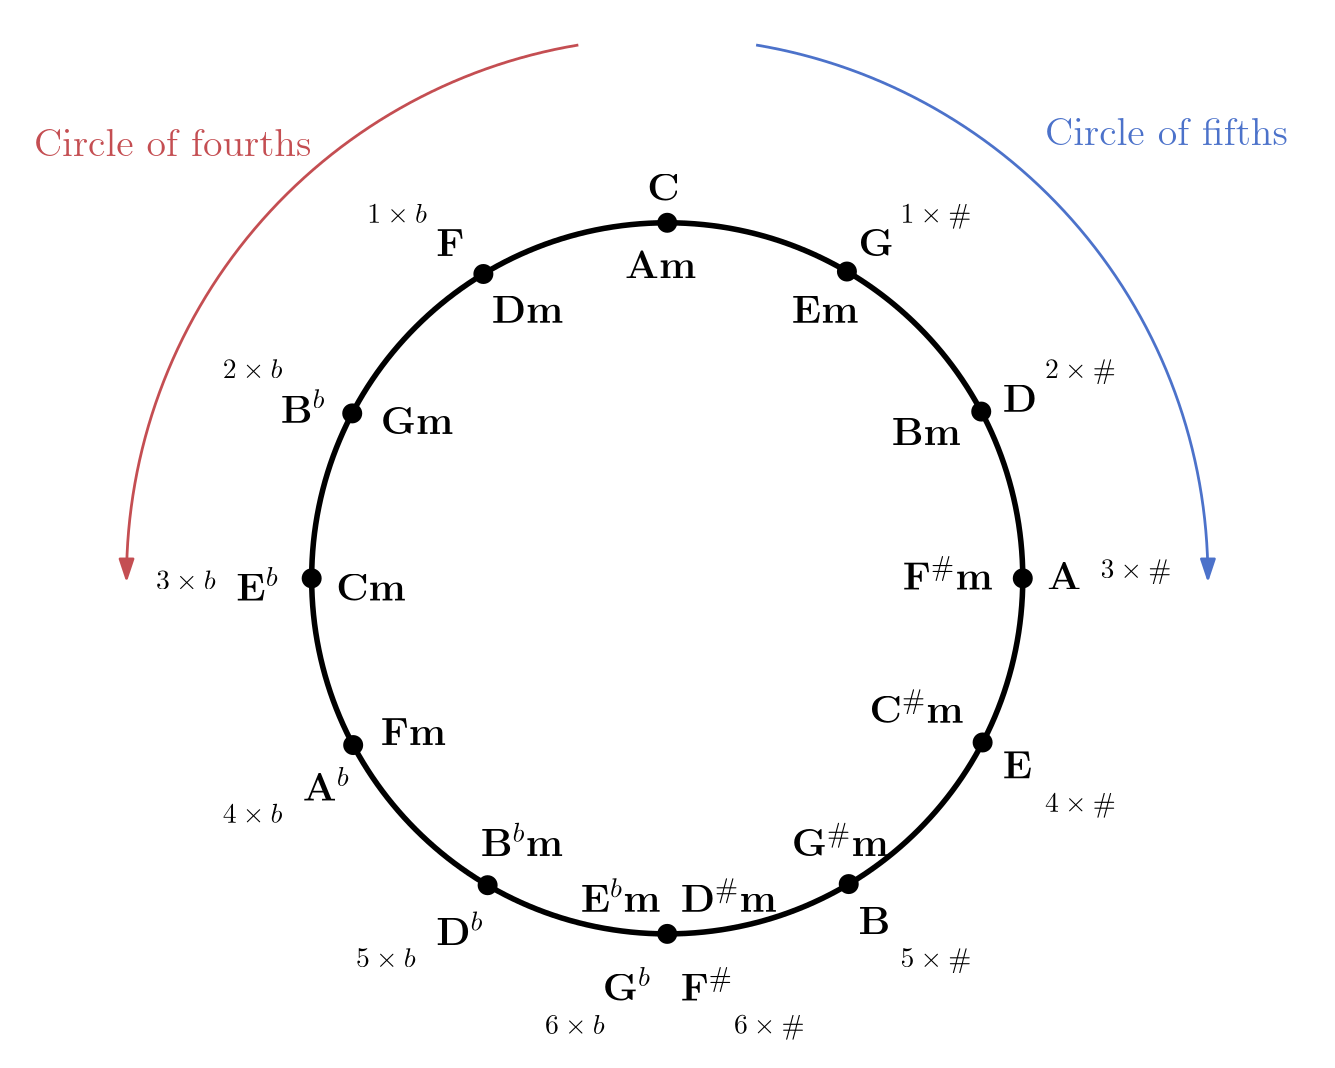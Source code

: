 <?xml version="1.0"?>
<!DOCTYPE ipe SYSTEM "ipe.dtd">
<ipe version="70218" creator="Ipe 7.2.24">
<info created="D:20230213003753" modified="D:20230702001739"/>
<ipestyle name="basic">
<symbol name="arrow/arc(spx)">
<path stroke="sym-stroke" fill="sym-stroke" pen="sym-pen">
0 0 m
-1 0.333 l
-1 -0.333 l
h
</path>
</symbol>
<symbol name="arrow/farc(spx)">
<path stroke="sym-stroke" fill="white" pen="sym-pen">
0 0 m
-1 0.333 l
-1 -0.333 l
h
</path>
</symbol>
<symbol name="arrow/ptarc(spx)">
<path stroke="sym-stroke" fill="sym-stroke" pen="sym-pen">
0 0 m
-1 0.333 l
-0.8 0 l
-1 -0.333 l
h
</path>
</symbol>
<symbol name="arrow/fptarc(spx)">
<path stroke="sym-stroke" fill="white" pen="sym-pen">
0 0 m
-1 0.333 l
-0.8 0 l
-1 -0.333 l
h
</path>
</symbol>
<symbol name="mark/circle(sx)" transformations="translations">
<path fill="sym-stroke">
0.6 0 0 0.6 0 0 e
0.4 0 0 0.4 0 0 e
</path>
</symbol>
<symbol name="mark/disk(sx)" transformations="translations">
<path fill="sym-stroke">
0.6 0 0 0.6 0 0 e
</path>
</symbol>
<symbol name="mark/fdisk(sfx)" transformations="translations">
<group>
<path fill="sym-fill">
0.5 0 0 0.5 0 0 e
</path>
<path fill="sym-stroke" fillrule="eofill">
0.6 0 0 0.6 0 0 e
0.4 0 0 0.4 0 0 e
</path>
</group>
</symbol>
<symbol name="mark/box(sx)" transformations="translations">
<path fill="sym-stroke" fillrule="eofill">
-0.6 -0.6 m
0.6 -0.6 l
0.6 0.6 l
-0.6 0.6 l
h
-0.4 -0.4 m
0.4 -0.4 l
0.4 0.4 l
-0.4 0.4 l
h
</path>
</symbol>
<symbol name="mark/square(sx)" transformations="translations">
<path fill="sym-stroke">
-0.6 -0.6 m
0.6 -0.6 l
0.6 0.6 l
-0.6 0.6 l
h
</path>
</symbol>
<symbol name="mark/fsquare(sfx)" transformations="translations">
<group>
<path fill="sym-fill">
-0.5 -0.5 m
0.5 -0.5 l
0.5 0.5 l
-0.5 0.5 l
h
</path>
<path fill="sym-stroke" fillrule="eofill">
-0.6 -0.6 m
0.6 -0.6 l
0.6 0.6 l
-0.6 0.6 l
h
-0.4 -0.4 m
0.4 -0.4 l
0.4 0.4 l
-0.4 0.4 l
h
</path>
</group>
</symbol>
<symbol name="mark/cross(sx)" transformations="translations">
<group>
<path fill="sym-stroke">
-0.43 -0.57 m
0.57 0.43 l
0.43 0.57 l
-0.57 -0.43 l
h
</path>
<path fill="sym-stroke">
-0.43 0.57 m
0.57 -0.43 l
0.43 -0.57 l
-0.57 0.43 l
h
</path>
</group>
</symbol>
<symbol name="arrow/fnormal(spx)">
<path stroke="sym-stroke" fill="white" pen="sym-pen">
0 0 m
-1 0.333 l
-1 -0.333 l
h
</path>
</symbol>
<symbol name="arrow/pointed(spx)">
<path stroke="sym-stroke" fill="sym-stroke" pen="sym-pen">
0 0 m
-1 0.333 l
-0.8 0 l
-1 -0.333 l
h
</path>
</symbol>
<symbol name="arrow/fpointed(spx)">
<path stroke="sym-stroke" fill="white" pen="sym-pen">
0 0 m
-1 0.333 l
-0.8 0 l
-1 -0.333 l
h
</path>
</symbol>
<symbol name="arrow/linear(spx)">
<path stroke="sym-stroke" pen="sym-pen">
-1 0.333 m
0 0 l
-1 -0.333 l
</path>
</symbol>
<symbol name="arrow/fdouble(spx)">
<path stroke="sym-stroke" fill="white" pen="sym-pen">
0 0 m
-1 0.333 l
-1 -0.333 l
h
-1 0 m
-2 0.333 l
-2 -0.333 l
h
</path>
</symbol>
<symbol name="arrow/double(spx)">
<path stroke="sym-stroke" fill="sym-stroke" pen="sym-pen">
0 0 m
-1 0.333 l
-1 -0.333 l
h
-1 0 m
-2 0.333 l
-2 -0.333 l
h
</path>
</symbol>
<anglesize name="22.5 deg" value="22.5"/>
<anglesize name="30 deg" value="30"/>
<anglesize name="45 deg" value="45"/>
<anglesize name="60 deg" value="60"/>
<anglesize name="90 deg" value="90"/>
<arrowsize name="large" value="10"/>
<arrowsize name="small" value="5"/>
<arrowsize name="tiny" value="3"/>
<color name="blue" value="0 0 1"/>
<color name="brown" value="0.647 0.165 0.165"/>
<color name="darkblue" value="0 0 0.545"/>
<color name="darkcyan" value="0 0.545 0.545"/>
<color name="darkgray" value="0.663"/>
<color name="darkgreen" value="0 0.392 0"/>
<color name="darkmagenta" value="0.545 0 0.545"/>
<color name="darkorange" value="1 0.549 0"/>
<color name="darkred" value="0.545 0 0"/>
<color name="gold" value="1 0.843 0"/>
<color name="gray" value="0.745"/>
<color name="green" value="0 1 0"/>
<color name="lightblue" value="0.678 0.847 0.902"/>
<color name="lightcyan" value="0.878 1 1"/>
<color name="lightgray" value="0.827"/>
<color name="lightgreen" value="0.565 0.933 0.565"/>
<color name="lightyellow" value="1 1 0.878"/>
<color name="navy" value="0 0 0.502"/>
<color name="orange" value="1 0.647 0"/>
<color name="pink" value="1 0.753 0.796"/>
<color name="purple" value="0.627 0.125 0.941"/>
<color name="red" value="1 0 0"/>
<color name="sbblue" value="0.298 0.447 0.79"/>
<color name="sbgreen" value="0.333 0.658 0.407"/>
<color name="sborange" value="0.866 0.517 0.321"/>
<color name="sbpurple" value="0.505 0.447 0.698"/>
<color name="sbred" value="0.768 0.305 0.321"/>
<color name="seagreen" value="0.18 0.545 0.341"/>
<color name="turquoise" value="0.251 0.878 0.816"/>
<color name="verydarkgray" value="0.4"/>
<color name="violet" value="0.933 0.51 0.933"/>
<color name="yellow" value="1 1 0"/>
<dashstyle name="dash dot dotted" value="[4 2 1 2 1 2] 0"/>
<dashstyle name="dash dotted" value="[4 2 1 2] 0"/>
<dashstyle name="dashed" value="[4] 0"/>
<dashstyle name="dotted" value="[1 3] 0"/>
<gridsize name="10 pts (~3.5 mm)" value="10"/>
<gridsize name="14 pts (~5 mm)" value="14"/>
<gridsize name="16 pts (~6 mm)" value="16"/>
<gridsize name="20 pts (~7 mm)" value="20"/>
<gridsize name="28 pts (~10 mm)" value="28"/>
<gridsize name="32 pts (~12 mm)" value="32"/>
<gridsize name="4 pts" value="4"/>
<gridsize name="56 pts (~20 mm)" value="56"/>
<gridsize name="8 pts (~3 mm)" value="8"/>
<opacity name="10%" value="0.1"/>
<opacity name="30%" value="0.3"/>
<opacity name="50%" value="0.5"/>
<opacity name="75%" value="0.75"/>
<pen name="fat" value="1.2"/>
<pen name="heavier" value="0.8"/>
<pen name="ultrafat" value="2"/>
<symbolsize name="large" value="5"/>
<symbolsize name="small" value="2"/>
<symbolsize name="tiny" value="1.1"/>
<textsize name="Huge" value="\Huge"/>
<textsize name="LARGE" value="\LARGE"/>
<textsize name="Large" value="\Large"/>
<textsize name="footnote" value="\footnotesize"/>
<textsize name="huge" value="\huge"/>
<textsize name="large" value="\large"/>
<textsize name="small" value="\small"/>
<textsize name="tiny" value="\tiny"/>
<textstyle name="center" begin="\begin{center}" end="\end{center}"/>
<textstyle name="item" begin="\begin{itemize}\item{}" end="\end{itemize}"/>
<textstyle name="itemize" begin="\begin{itemize}" end="\end{itemize}"/>
<tiling name="falling" angle="-60" step="4" width="1"/>
<tiling name="rising" angle="30" step="4" width="1"/>
</ipestyle>
<page>
<layer name="alpha"/>
<view layers="alpha" active="alpha"/>
<path layer="alpha" fill="white">
32 800 m
32 416 l
512 416 l
512 800 l
h
</path>
<path matrix="1 0 0 1 16 -96" stroke="black" pen="2">
128 0 0 128 256 688 e
</path>
<use matrix="1 0 0 1 0 -48" name="mark/disk(sx)" pos="272 768" size="6" stroke="black"/>
<use matrix="1 0 0 1 0 -48" name="mark/disk(sx)" pos="272 512" size="6" stroke="black"/>
<use matrix="1 0 0 1 0 -48" name="mark/disk(sx)" pos="337.344 529.935" size="6" stroke="black"/>
<use matrix="1 0 0 1 0 -48" name="mark/disk(sx)" pos="385.545 580.911" size="6" stroke="black"/>
<use matrix="1 0 0 1 0 -48" name="mark/disk(sx)" pos="400 640" size="6" stroke="black"/>
<use matrix="1 0 0 1 0 -48" name="mark/disk(sx)" pos="385.049 700.033" size="6" stroke="black"/>
<use matrix="1 0 0 1 0 -48" name="mark/disk(sx)" pos="336.692 750.449" size="6" stroke="black"/>
<use matrix="1 0 0 1 0 -48" name="mark/disk(sx)" pos="205.815 749.56" size="6" stroke="black"/>
<use matrix="1 0 0 1 0 -48" name="mark/disk(sx)" pos="158.605 699.377" size="6" stroke="black"/>
<use matrix="1 0 0 1 0 -48" name="mark/disk(sx)" pos="158.945 579.979" size="6" stroke="black"/>
<use matrix="1 0 0 1 0 -48" name="mark/disk(sx)" pos="207.344 529.53" size="6" stroke="black"/>
<use matrix="1 0 0 1 0 -48" name="mark/disk(sx)" pos="144 640" size="6" stroke="black"/>
<text matrix="1 0 0 1 -7.16733 -60" transformations="translations" pos="272 788" stroke="black" type="label" width="11.656" height="9.843" depth="0" valign="baseline" size="14">\textbf{C}</text>
<text matrix="1 0 0 1 -15.1673 -88" transformations="translations" pos="272 788" stroke="black" type="label" width="25.637" height="9.843" depth="0" valign="baseline" size="14">\textbf{Am}</text>
<text matrix="1 0 0 1 68.8327 -80" transformations="translations" pos="272 788" stroke="black" type="label" width="12.686" height="9.843" depth="0" valign="baseline" size="14">\textbf{G}</text>
<text matrix="1 0 0 1 44.8327 -104" transformations="translations" pos="272 788" stroke="black" type="label" width="24.043" height="9.843" depth="0" valign="baseline" size="14">\textbf{Em}</text>
<text matrix="1 0 0 1 120.833 -136" transformations="translations" pos="272 788" stroke="black" type="label" width="12.37" height="9.843" depth="0" valign="baseline" size="14">\textbf{D}</text>
<text matrix="1 0 0 1 80.8327 -148" transformations="translations" pos="272 788" stroke="black" type="label" width="24.923" height="9.843" depth="0" valign="baseline" size="14">\textbf{Bm}</text>
<text matrix="1 0 0 1 136.833 -200" transformations="translations" pos="272 788" stroke="black" type="label" width="12.188" height="9.843" depth="0" valign="baseline" size="14">\textbf{A}</text>
<text matrix="1 0 0 1 84.8327 -200" transformations="translations" pos="272 788" stroke="black" type="label" width="32.395" height="12.125" depth="0" valign="baseline" size="14">\textbf{F}$^{\#}$\textbf{m}</text>
<text matrix="1 0 0 1 120.833 -268" transformations="translations" pos="272 788" stroke="black" type="label" width="10.594" height="9.843" depth="0" valign="baseline" size="14">\textbf{E}</text>
<text matrix="1 0 0 1 72.8327 -248" transformations="translations" pos="272 788" stroke="black" type="label" width="33.906" height="12.125" depth="0" valign="baseline" size="14">\textbf{C}$^{\#}$\textbf{m}</text>
<text matrix="1 0 0 1 68.8327 -324" transformations="translations" pos="272 788" stroke="black" type="label" width="11.474" height="9.843" depth="0" valign="baseline" size="14">\textbf{B}</text>
<text matrix="1 0 0 1 44.8327 -296" transformations="translations" pos="272 788" stroke="black" type="label" width="34.936" height="12.125" depth="0" valign="baseline" size="14">\textbf{G}$^{\#}$\textbf{m}</text>
<text matrix="1 0 0 1 -31.1673 -316" transformations="translations" pos="272 788" stroke="black" type="label" width="28.817" height="12.125" depth="0" valign="baseline" size="14">\textbf{E}$^b$\textbf{m}</text>
<text matrix="1 0 0 1 -23.1673 -348" transformations="translations" pos="272 788" stroke="black" type="label" width="17.46" height="12.125" depth="0" valign="baseline" size="14">\textbf{G}$^b$</text>
<text matrix="1 0 0 1 -67.1673 -296" transformations="translations" pos="272 788" stroke="black" type="label" width="29.697" height="12.125" depth="0" valign="baseline" size="14">\textbf{B}$^b$\textbf{m}</text>
<text matrix="1 0 0 1 -83.1673 -328" transformations="translations" pos="272 788" stroke="black" type="label" width="17.144" height="12.125" depth="0" valign="baseline" size="14">\textbf{D}$^b$</text>
<text matrix="1 0 0 1 -103.167 -256" transformations="translations" pos="272 788" stroke="black" type="label" width="23.595" height="9.843" depth="0" valign="baseline" size="14">\textbf{Fm}</text>
<text matrix="1 0 0 1 -131.167 -276" transformations="translations" pos="272 788" stroke="black" type="label" width="16.961" height="12.125" depth="0" valign="baseline" size="14">\textbf{A}$^b$</text>
<text matrix="1 0 0 1 -119.167 -204" transformations="translations" pos="272 788" stroke="black" type="label" width="25.106" height="9.843" depth="0" valign="baseline" size="14">\textbf{Cm}</text>
<text matrix="1 0 0 1 -155.167 -204" transformations="translations" pos="272 788" stroke="black" type="label" width="15.367" height="12.125" depth="0" valign="baseline" size="14">\textbf{E}$^b$</text>
<text matrix="1 0 0 1 -103.167 -144" transformations="translations" pos="272 788" stroke="black" type="label" width="26.135" height="9.843" depth="0" valign="baseline" size="14">\textbf{Gm}</text>
<text matrix="1 0 0 1 -139.167 -140" transformations="translations" pos="272 788" stroke="black" type="label" width="16.247" height="12.125" depth="0" valign="baseline" size="14">\textbf{B}$^b$</text>
<text matrix="1 0 0 1 -83.1673 -80" transformations="translations" pos="272 788" stroke="black" type="label" width="10.145" height="9.843" depth="0" valign="baseline" size="14">\textbf{F}</text>
<text matrix="1 0 0 1 -63.1673 -104" transformations="translations" pos="272 788" stroke="black" type="label" width="25.82" height="9.843" depth="0" valign="baseline" size="14">\textbf{Dm}</text>
<text matrix="1 0 0 1 4.8327 -348" transformations="translations" pos="272 788" stroke="black" type="label" width="18.946" height="12.125" depth="0" valign="baseline" size="14">\textbf{F}$^{\#}$</text>
<text matrix="1 0 0 1 4.8327 -316" transformations="translations" pos="272 788" stroke="black" type="label" width="34.62" height="12.125" depth="0" valign="baseline" size="14">\textbf{D}$^{\#}$\textbf{m}</text>
<text matrix="1 0 0 1 -8 -48" transformations="translations" pos="364 768" stroke="black" type="label" width="25.46" height="6.926" depth="1.93" valign="baseline" style="math">1 \times \#</text>
<text matrix="1 0 0 1 44 -104" transformations="translations" pos="364 768" stroke="black" type="label" width="25.46" height="6.926" depth="1.93" valign="baseline" style="math">2 \times \#</text>
<text matrix="1 0 0 1 64 -176" transformations="translations" pos="364 768" stroke="black" type="label" width="25.46" height="6.926" depth="1.93" valign="baseline" style="math">3 \times \#</text>
<text matrix="1 0 0 1 44 -260" transformations="translations" pos="364 768" stroke="black" type="label" width="25.46" height="6.926" depth="1.93" valign="baseline" style="math">4 \times \#</text>
<text matrix="1 0 0 1 -8 -316" transformations="translations" pos="364 768" stroke="black" type="label" width="25.46" height="6.926" depth="1.93" valign="baseline" style="math">5 \times \#</text>
<text matrix="1 0 0 1 -68 -340" transformations="translations" pos="364 768" stroke="black" type="label" width="25.46" height="6.926" depth="1.93" valign="baseline" style="math">6 \times \#</text>
<text matrix="1 0 0 1 -136 -340" transformations="translations" pos="364 768" stroke="black" type="label" width="21.433" height="6.919" depth="0.83" valign="baseline" style="math">6 \times b</text>
<text matrix="1 0 0 1 -204 -316" transformations="translations" pos="364 768" stroke="black" type="label" width="21.433" height="6.919" depth="0.83" valign="baseline" style="math">5 \times b</text>
<text matrix="1 0 0 1 -252 -264" transformations="translations" pos="364 768" stroke="black" type="label" width="21.433" height="6.919" depth="0.83" valign="baseline" style="math">4 \times b</text>
<text matrix="1 0 0 1 -276 -180" transformations="translations" pos="364 768" stroke="black" type="label" width="21.433" height="6.919" depth="0.83" valign="baseline" style="math">3 \times b</text>
<text matrix="1 0 0 1 -252 -104" transformations="translations" pos="364 768" stroke="black" type="label" width="21.433" height="6.919" depth="0.83" valign="baseline" style="math">2 \times b</text>
<text matrix="1 0 0 1 -200 -48" transformations="translations" pos="364 768" stroke="black" type="label" width="21.433" height="6.919" depth="0.83" valign="baseline" style="math">1 \times b</text>
<path matrix="1 0 0 1 0 -48" stroke="sbred" pen="1" arrow="normal/normal">
240 832 m
194.648 0 0 194.648 272 640 77.3516 640 a
</path>
<path matrix="1 0 0 1 0 -48" stroke="sbblue" pen="1" arrow="normal/normal">
304 832 m
194.648 0 0 -194.648 272 640 466.648 640 a
</path>
<text matrix="1 0 0 1 -4 -48" transformations="translations" pos="412 796" stroke="sbblue" type="label" width="87.482" height="9.963" depth="0" valign="baseline" size="14">Circle of fifths</text>
<text matrix="1 0 0 1 -368 -52" transformations="translations" pos="412 796" stroke="sbred" type="label" width="99.969" height="9.963" depth="0" valign="baseline" size="14">Circle of fourths</text>
</page>
</ipe>
